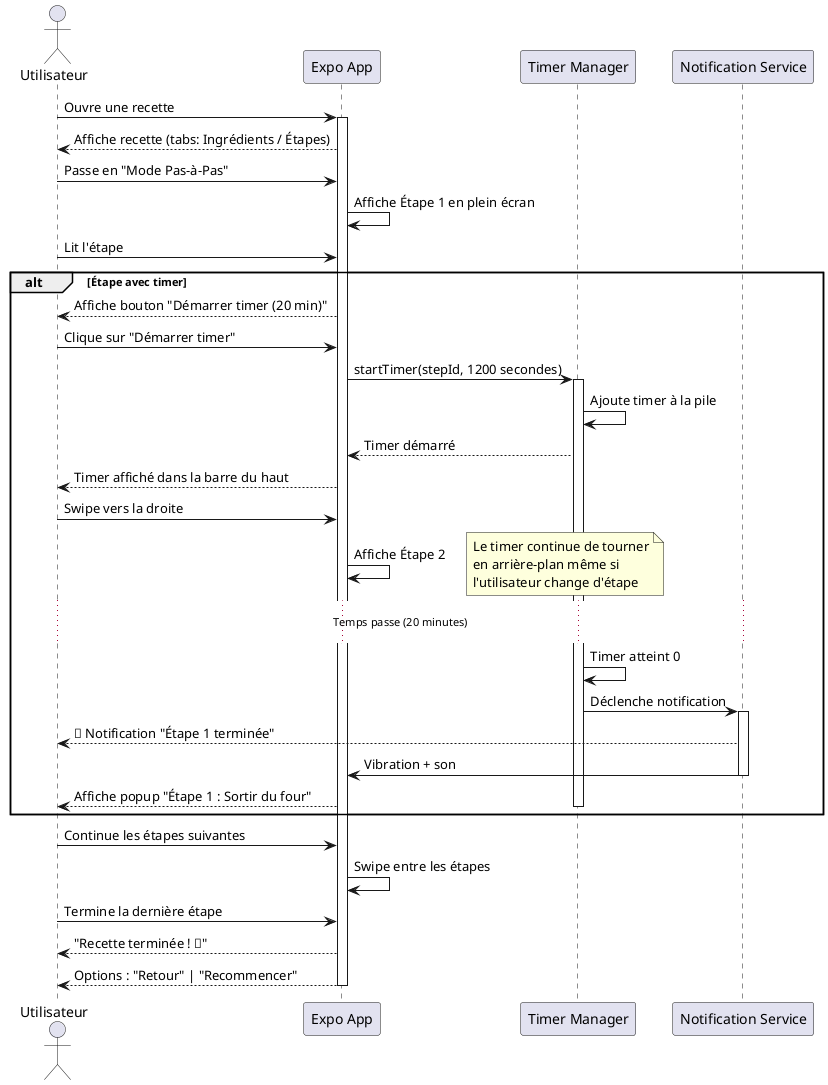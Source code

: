 @startuml sequence_cooking
actor Utilisateur as user
participant "Expo App" as app
participant "Timer Manager" as timer
participant "Notification Service" as notif

user -> app: Ouvre une recette
activate app
app --> user: Affiche recette (tabs: Ingrédients / Étapes)

user -> app: Passe en "Mode Pas-à-Pas"
app -> app: Affiche Étape 1 en plein écran

user -> app: Lit l'étape

alt Étape avec timer
  app --> user: Affiche bouton "Démarrer timer (20 min)"
  user -> app: Clique sur "Démarrer timer"
  
  app -> timer: startTimer(stepId, 1200 secondes)
  activate timer
  timer -> timer: Ajoute timer à la pile
  timer --> app: Timer démarré
  app --> user: Timer affiché dans la barre du haut
  
  user -> app: Swipe vers la droite
  app -> app: Affiche Étape 2
  
  note right
    Le timer continue de tourner
    en arrière-plan même si
    l'utilisateur change d'étape
  end note
  
  ... Temps passe (20 minutes) ...
  
  timer -> timer: Timer atteint 0
  timer -> notif: Déclenche notification
  activate notif
  notif --> user: 🔔 Notification "Étape 1 terminée"
  notif -> app: Vibration + son
  deactivate notif
  
  app --> user: Affiche popup "Étape 1 : Sortir du four"
  deactivate timer
end

user -> app: Continue les étapes suivantes
app -> app: Swipe entre les étapes

user -> app: Termine la dernière étape
app --> user: "Recette terminée ! 🎉"
app --> user: Options : "Retour" | "Recommencer"

deactivate app
@enduml